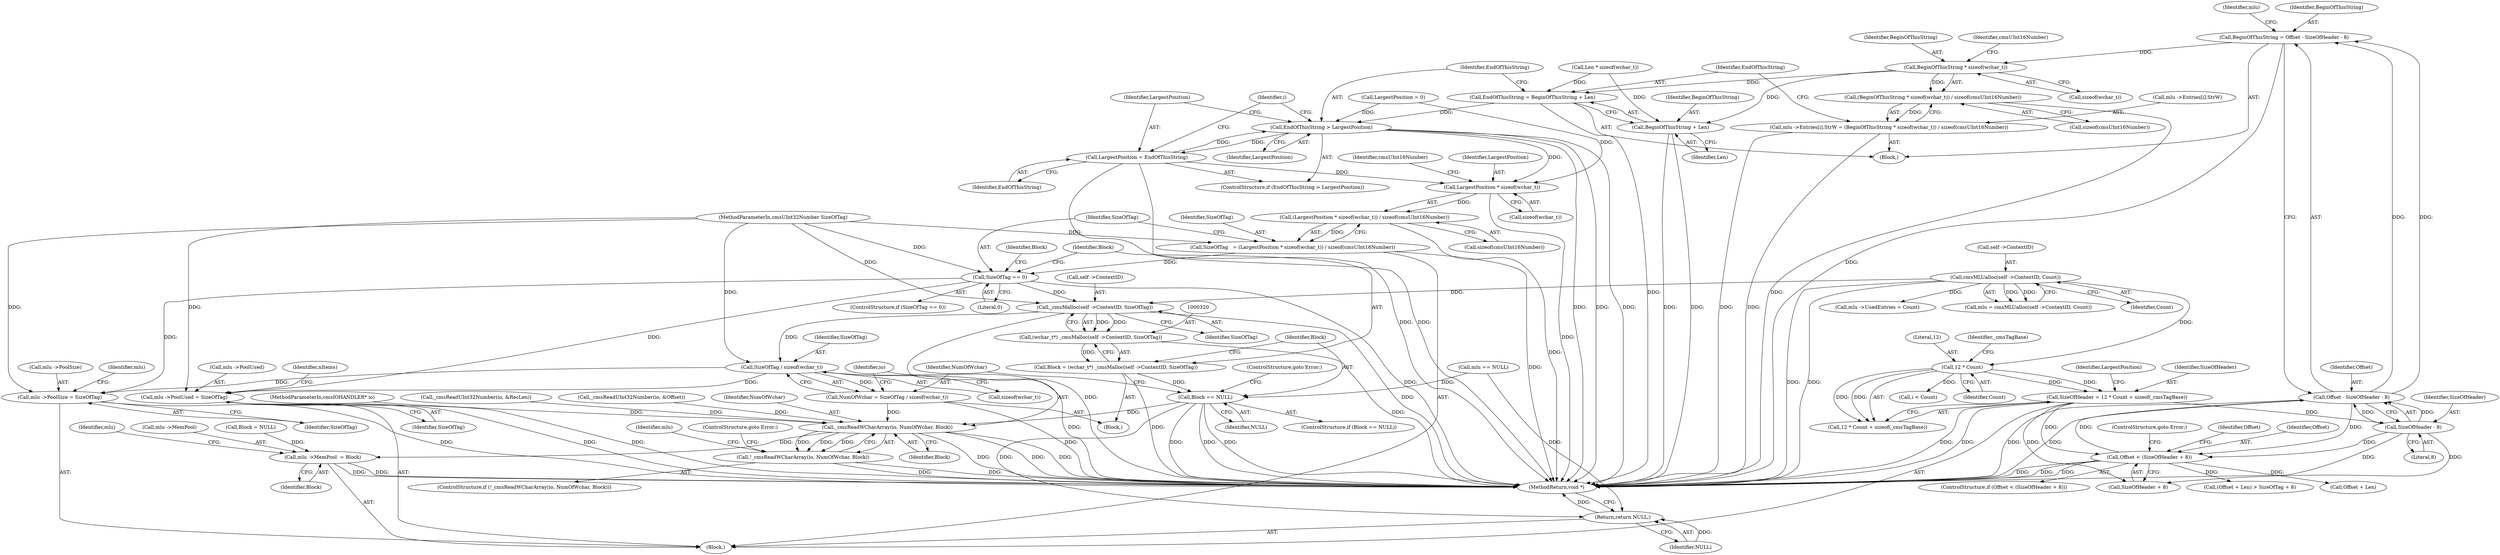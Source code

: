 digraph "0_Little-CMS_5ca71a7bc18b6897ab21d815d15e218e204581e2@API" {
"1000277" [label="(Call,BeginOfThisString * sizeof(wchar_t))"];
"1000246" [label="(Call,BeginOfThisString = Offset - SizeOfHeader - 8)"];
"1000248" [label="(Call,Offset - SizeOfHeader - 8)"];
"1000231" [label="(Call,Offset < (SizeOfHeader + 8))"];
"1000250" [label="(Call,SizeOfHeader - 8)"];
"1000169" [label="(Call,SizeOfHeader = 12 * Count + sizeof(_cmsTagBase))"];
"1000172" [label="(Call,12 * Count)"];
"1000153" [label="(Call,cmsMLUalloc(self ->ContextID, Count))"];
"1000276" [label="(Call,(BeginOfThisString * sizeof(wchar_t)) / sizeof(cmsUInt16Number))"];
"1000268" [label="(Call,mlu ->Entries[i].StrW = (BeginOfThisString * sizeof(wchar_t)) / sizeof(cmsUInt16Number))"];
"1000283" [label="(Call,EndOfThisString = BeginOfThisString + Len)"];
"1000289" [label="(Call,EndOfThisString > LargestPosition)"];
"1000292" [label="(Call,LargestPosition = EndOfThisString)"];
"1000298" [label="(Call,LargestPosition * sizeof(wchar_t))"];
"1000297" [label="(Call,(LargestPosition * sizeof(wchar_t)) / sizeof(cmsUInt16Number))"];
"1000295" [label="(Call,SizeOfTag   = (LargestPosition * sizeof(wchar_t)) / sizeof(cmsUInt16Number))"];
"1000305" [label="(Call,SizeOfTag == 0)"];
"1000321" [label="(Call,_cmsMalloc(self ->ContextID, SizeOfTag))"];
"1000319" [label="(Call,(wchar_t*) _cmsMalloc(self ->ContextID, SizeOfTag))"];
"1000317" [label="(Call,Block = (wchar_t*) _cmsMalloc(self ->ContextID, SizeOfTag))"];
"1000327" [label="(Call,Block == NULL)"];
"1000339" [label="(Call,_cmsReadWCharArray(io, NumOfWchar, Block))"];
"1000338" [label="(Call,!_cmsReadWCharArray(io, NumOfWchar, Block))"];
"1000344" [label="(Call,mlu ->MemPool  = Block)"];
"1000372" [label="(Return,return NULL;)"];
"1000333" [label="(Call,SizeOfTag / sizeof(wchar_t))"];
"1000331" [label="(Call,NumOfWchar = SizeOfTag / sizeof(wchar_t))"];
"1000349" [label="(Call,mlu ->PoolSize = SizeOfTag)"];
"1000354" [label="(Call,mlu ->PoolUsed = SizeOfTag)"];
"1000285" [label="(Call,BeginOfThisString + Len)"];
"1000249" [label="(Identifier,Offset)"];
"1000189" [label="(Block,)"];
"1000326" [label="(ControlStructure,if (Block == NULL))"];
"1000340" [label="(Identifier,io)"];
"1000288" [label="(ControlStructure,if (EndOfThisString > LargestPosition))"];
"1000298" [label="(Call,LargestPosition * sizeof(wchar_t))"];
"1000295" [label="(Call,SizeOfTag   = (LargestPosition * sizeof(wchar_t)) / sizeof(cmsUInt16Number))"];
"1000286" [label="(Identifier,BeginOfThisString)"];
"1000293" [label="(Identifier,LargestPosition)"];
"1000230" [label="(ControlStructure,if (Offset < (SizeOfHeader + 8)))"];
"1000304" [label="(ControlStructure,if (SizeOfTag == 0))"];
"1000176" [label="(Identifier,_cmsTagBase)"];
"1000345" [label="(Call,mlu ->MemPool)"];
"1000330" [label="(ControlStructure,goto Error;)"];
"1000154" [label="(Call,self ->ContextID)"];
"1000104" [label="(MethodParameterIn,cmsUInt32Number SizeOfTag)"];
"1000309" [label="(Call,Block = NULL)"];
"1000153" [label="(Call,cmsMLUalloc(self ->ContextID, Count))"];
"1000188" [label="(Identifier,i)"];
"1000290" [label="(Identifier,EndOfThisString)"];
"1000285" [label="(Call,BeginOfThisString + Len)"];
"1000361" [label="(Identifier,nItems)"];
"1000307" [label="(Literal,0)"];
"1000277" [label="(Call,BeginOfThisString * sizeof(wchar_t))"];
"1000102" [label="(MethodParameterIn,cmsIOHANDLER* io)"];
"1000302" [label="(Call,sizeof(cmsUInt16Number))"];
"1000232" [label="(Identifier,Offset)"];
"1000297" [label="(Call,(LargestPosition * sizeof(wchar_t)) / sizeof(cmsUInt16Number))"];
"1000356" [label="(Identifier,mlu)"];
"1000354" [label="(Call,mlu ->PoolUsed = SizeOfTag)"];
"1000174" [label="(Identifier,Count)"];
"1000236" [label="(ControlStructure,goto Error;)"];
"1000178" [label="(Identifier,LargestPosition)"];
"1000319" [label="(Call,(wchar_t*) _cmsMalloc(self ->ContextID, SizeOfTag))"];
"1000173" [label="(Literal,12)"];
"1000346" [label="(Identifier,mlu)"];
"1000322" [label="(Call,self ->ContextID)"];
"1000349" [label="(Call,mlu ->PoolSize = SizeOfTag)"];
"1000159" [label="(Call,mlu == NULL)"];
"1000246" [label="(Call,BeginOfThisString = Offset - SizeOfHeader - 8)"];
"1000238" [label="(Call,(Offset + Len) > SizeOfTag + 8)"];
"1000231" [label="(Call,Offset < (SizeOfHeader + 8))"];
"1000172" [label="(Call,12 * Count)"];
"1000344" [label="(Call,mlu ->MemPool  = Block)"];
"1000353" [label="(Identifier,SizeOfTag)"];
"1000329" [label="(Identifier,NULL)"];
"1000351" [label="(Identifier,mlu)"];
"1000169" [label="(Call,SizeOfHeader = 12 * Count + sizeof(_cmsTagBase))"];
"1000164" [label="(Call,mlu ->UsedEntries = Count)"];
"1000373" [label="(Identifier,NULL)"];
"1000132" [label="(Call,_cmsReadUInt32Number(io, &RecLen))"];
"1000105" [label="(Block,)"];
"1000292" [label="(Call,LargestPosition = EndOfThisString)"];
"1000268" [label="(Call,mlu ->Entries[i].StrW = (BeginOfThisString * sizeof(wchar_t)) / sizeof(cmsUInt16Number))"];
"1000184" [label="(Call,i < Count)"];
"1000279" [label="(Call,sizeof(wchar_t))"];
"1000355" [label="(Call,mlu ->PoolUsed)"];
"1000332" [label="(Identifier,NumOfWchar)"];
"1000151" [label="(Call,mlu = cmsMLUalloc(self ->ContextID, Count))"];
"1000299" [label="(Identifier,LargestPosition)"];
"1000325" [label="(Identifier,SizeOfTag)"];
"1000240" [label="(Identifier,Offset)"];
"1000276" [label="(Call,(BeginOfThisString * sizeof(wchar_t)) / sizeof(cmsUInt16Number))"];
"1000328" [label="(Identifier,Block)"];
"1000300" [label="(Call,sizeof(wchar_t))"];
"1000342" [label="(Identifier,Block)"];
"1000257" [label="(Identifier,mlu)"];
"1000294" [label="(Identifier,EndOfThisString)"];
"1000335" [label="(Call,sizeof(wchar_t))"];
"1000239" [label="(Call,Offset + Len)"];
"1000310" [label="(Identifier,Block)"];
"1000348" [label="(Identifier,Block)"];
"1000334" [label="(Identifier,SizeOfTag)"];
"1000317" [label="(Call,Block = (wchar_t*) _cmsMalloc(self ->ContextID, SizeOfTag))"];
"1000252" [label="(Literal,8)"];
"1000233" [label="(Call,SizeOfHeader + 8)"];
"1000177" [label="(Call,LargestPosition = 0)"];
"1000296" [label="(Identifier,SizeOfTag)"];
"1000316" [label="(Block,)"];
"1000171" [label="(Call,12 * Count + sizeof(_cmsTagBase))"];
"1000248" [label="(Call,Offset - SizeOfHeader - 8)"];
"1000338" [label="(Call,!_cmsReadWCharArray(io, NumOfWchar, Block))"];
"1000305" [label="(Call,SizeOfTag == 0)"];
"1000327" [label="(Call,Block == NULL)"];
"1000343" [label="(ControlStructure,goto Error;)"];
"1000283" [label="(Call,EndOfThisString = BeginOfThisString + Len)"];
"1000247" [label="(Identifier,BeginOfThisString)"];
"1000170" [label="(Identifier,SizeOfHeader)"];
"1000291" [label="(Identifier,LargestPosition)"];
"1000303" [label="(Identifier,cmsUInt16Number)"];
"1000278" [label="(Identifier,BeginOfThisString)"];
"1000157" [label="(Identifier,Count)"];
"1000251" [label="(Identifier,SizeOfHeader)"];
"1000333" [label="(Call,SizeOfTag / sizeof(wchar_t))"];
"1000225" [label="(Call,_cmsReadUInt32Number(io, &Offset))"];
"1000284" [label="(Identifier,EndOfThisString)"];
"1000262" [label="(Call,Len * sizeof(wchar_t))"];
"1000318" [label="(Identifier,Block)"];
"1000281" [label="(Call,sizeof(cmsUInt16Number))"];
"1000306" [label="(Identifier,SizeOfTag)"];
"1000269" [label="(Call,mlu ->Entries[i].StrW)"];
"1000282" [label="(Identifier,cmsUInt16Number)"];
"1000287" [label="(Identifier,Len)"];
"1000339" [label="(Call,_cmsReadWCharArray(io, NumOfWchar, Block))"];
"1000350" [label="(Call,mlu ->PoolSize)"];
"1000289" [label="(Call,EndOfThisString > LargestPosition)"];
"1000358" [label="(Identifier,SizeOfTag)"];
"1000372" [label="(Return,return NULL;)"];
"1000337" [label="(ControlStructure,if (!_cmsReadWCharArray(io, NumOfWchar, Block)))"];
"1000321" [label="(Call,_cmsMalloc(self ->ContextID, SizeOfTag))"];
"1000341" [label="(Identifier,NumOfWchar)"];
"1000250" [label="(Call,SizeOfHeader - 8)"];
"1000331" [label="(Call,NumOfWchar = SizeOfTag / sizeof(wchar_t))"];
"1000374" [label="(MethodReturn,void *)"];
"1000277" -> "1000276"  [label="AST: "];
"1000277" -> "1000279"  [label="CFG: "];
"1000278" -> "1000277"  [label="AST: "];
"1000279" -> "1000277"  [label="AST: "];
"1000282" -> "1000277"  [label="CFG: "];
"1000277" -> "1000276"  [label="DDG: "];
"1000246" -> "1000277"  [label="DDG: "];
"1000277" -> "1000283"  [label="DDG: "];
"1000277" -> "1000285"  [label="DDG: "];
"1000246" -> "1000189"  [label="AST: "];
"1000246" -> "1000248"  [label="CFG: "];
"1000247" -> "1000246"  [label="AST: "];
"1000248" -> "1000246"  [label="AST: "];
"1000257" -> "1000246"  [label="CFG: "];
"1000246" -> "1000374"  [label="DDG: "];
"1000248" -> "1000246"  [label="DDG: "];
"1000248" -> "1000246"  [label="DDG: "];
"1000248" -> "1000250"  [label="CFG: "];
"1000249" -> "1000248"  [label="AST: "];
"1000250" -> "1000248"  [label="AST: "];
"1000248" -> "1000374"  [label="DDG: "];
"1000248" -> "1000374"  [label="DDG: "];
"1000248" -> "1000231"  [label="DDG: "];
"1000231" -> "1000248"  [label="DDG: "];
"1000250" -> "1000248"  [label="DDG: "];
"1000250" -> "1000248"  [label="DDG: "];
"1000231" -> "1000230"  [label="AST: "];
"1000231" -> "1000233"  [label="CFG: "];
"1000232" -> "1000231"  [label="AST: "];
"1000233" -> "1000231"  [label="AST: "];
"1000236" -> "1000231"  [label="CFG: "];
"1000240" -> "1000231"  [label="CFG: "];
"1000231" -> "1000374"  [label="DDG: "];
"1000231" -> "1000374"  [label="DDG: "];
"1000231" -> "1000374"  [label="DDG: "];
"1000250" -> "1000231"  [label="DDG: "];
"1000169" -> "1000231"  [label="DDG: "];
"1000231" -> "1000238"  [label="DDG: "];
"1000231" -> "1000239"  [label="DDG: "];
"1000250" -> "1000252"  [label="CFG: "];
"1000251" -> "1000250"  [label="AST: "];
"1000252" -> "1000250"  [label="AST: "];
"1000250" -> "1000374"  [label="DDG: "];
"1000250" -> "1000233"  [label="DDG: "];
"1000169" -> "1000250"  [label="DDG: "];
"1000169" -> "1000105"  [label="AST: "];
"1000169" -> "1000171"  [label="CFG: "];
"1000170" -> "1000169"  [label="AST: "];
"1000171" -> "1000169"  [label="AST: "];
"1000178" -> "1000169"  [label="CFG: "];
"1000169" -> "1000374"  [label="DDG: "];
"1000169" -> "1000374"  [label="DDG: "];
"1000172" -> "1000169"  [label="DDG: "];
"1000172" -> "1000169"  [label="DDG: "];
"1000169" -> "1000233"  [label="DDG: "];
"1000172" -> "1000171"  [label="AST: "];
"1000172" -> "1000174"  [label="CFG: "];
"1000173" -> "1000172"  [label="AST: "];
"1000174" -> "1000172"  [label="AST: "];
"1000176" -> "1000172"  [label="CFG: "];
"1000172" -> "1000171"  [label="DDG: "];
"1000172" -> "1000171"  [label="DDG: "];
"1000153" -> "1000172"  [label="DDG: "];
"1000172" -> "1000184"  [label="DDG: "];
"1000153" -> "1000151"  [label="AST: "];
"1000153" -> "1000157"  [label="CFG: "];
"1000154" -> "1000153"  [label="AST: "];
"1000157" -> "1000153"  [label="AST: "];
"1000151" -> "1000153"  [label="CFG: "];
"1000153" -> "1000374"  [label="DDG: "];
"1000153" -> "1000374"  [label="DDG: "];
"1000153" -> "1000151"  [label="DDG: "];
"1000153" -> "1000151"  [label="DDG: "];
"1000153" -> "1000164"  [label="DDG: "];
"1000153" -> "1000321"  [label="DDG: "];
"1000276" -> "1000268"  [label="AST: "];
"1000276" -> "1000281"  [label="CFG: "];
"1000281" -> "1000276"  [label="AST: "];
"1000268" -> "1000276"  [label="CFG: "];
"1000276" -> "1000374"  [label="DDG: "];
"1000276" -> "1000268"  [label="DDG: "];
"1000268" -> "1000189"  [label="AST: "];
"1000269" -> "1000268"  [label="AST: "];
"1000284" -> "1000268"  [label="CFG: "];
"1000268" -> "1000374"  [label="DDG: "];
"1000268" -> "1000374"  [label="DDG: "];
"1000283" -> "1000189"  [label="AST: "];
"1000283" -> "1000285"  [label="CFG: "];
"1000284" -> "1000283"  [label="AST: "];
"1000285" -> "1000283"  [label="AST: "];
"1000290" -> "1000283"  [label="CFG: "];
"1000283" -> "1000374"  [label="DDG: "];
"1000262" -> "1000283"  [label="DDG: "];
"1000283" -> "1000289"  [label="DDG: "];
"1000289" -> "1000288"  [label="AST: "];
"1000289" -> "1000291"  [label="CFG: "];
"1000290" -> "1000289"  [label="AST: "];
"1000291" -> "1000289"  [label="AST: "];
"1000293" -> "1000289"  [label="CFG: "];
"1000188" -> "1000289"  [label="CFG: "];
"1000289" -> "1000374"  [label="DDG: "];
"1000289" -> "1000374"  [label="DDG: "];
"1000289" -> "1000374"  [label="DDG: "];
"1000177" -> "1000289"  [label="DDG: "];
"1000292" -> "1000289"  [label="DDG: "];
"1000289" -> "1000292"  [label="DDG: "];
"1000289" -> "1000298"  [label="DDG: "];
"1000292" -> "1000288"  [label="AST: "];
"1000292" -> "1000294"  [label="CFG: "];
"1000293" -> "1000292"  [label="AST: "];
"1000294" -> "1000292"  [label="AST: "];
"1000188" -> "1000292"  [label="CFG: "];
"1000292" -> "1000374"  [label="DDG: "];
"1000292" -> "1000374"  [label="DDG: "];
"1000292" -> "1000298"  [label="DDG: "];
"1000298" -> "1000297"  [label="AST: "];
"1000298" -> "1000300"  [label="CFG: "];
"1000299" -> "1000298"  [label="AST: "];
"1000300" -> "1000298"  [label="AST: "];
"1000303" -> "1000298"  [label="CFG: "];
"1000298" -> "1000374"  [label="DDG: "];
"1000298" -> "1000297"  [label="DDG: "];
"1000177" -> "1000298"  [label="DDG: "];
"1000297" -> "1000295"  [label="AST: "];
"1000297" -> "1000302"  [label="CFG: "];
"1000302" -> "1000297"  [label="AST: "];
"1000295" -> "1000297"  [label="CFG: "];
"1000297" -> "1000374"  [label="DDG: "];
"1000297" -> "1000295"  [label="DDG: "];
"1000295" -> "1000105"  [label="AST: "];
"1000296" -> "1000295"  [label="AST: "];
"1000306" -> "1000295"  [label="CFG: "];
"1000295" -> "1000374"  [label="DDG: "];
"1000104" -> "1000295"  [label="DDG: "];
"1000295" -> "1000305"  [label="DDG: "];
"1000305" -> "1000304"  [label="AST: "];
"1000305" -> "1000307"  [label="CFG: "];
"1000306" -> "1000305"  [label="AST: "];
"1000307" -> "1000305"  [label="AST: "];
"1000310" -> "1000305"  [label="CFG: "];
"1000318" -> "1000305"  [label="CFG: "];
"1000305" -> "1000374"  [label="DDG: "];
"1000104" -> "1000305"  [label="DDG: "];
"1000305" -> "1000321"  [label="DDG: "];
"1000305" -> "1000349"  [label="DDG: "];
"1000305" -> "1000354"  [label="DDG: "];
"1000321" -> "1000319"  [label="AST: "];
"1000321" -> "1000325"  [label="CFG: "];
"1000322" -> "1000321"  [label="AST: "];
"1000325" -> "1000321"  [label="AST: "];
"1000319" -> "1000321"  [label="CFG: "];
"1000321" -> "1000374"  [label="DDG: "];
"1000321" -> "1000374"  [label="DDG: "];
"1000321" -> "1000319"  [label="DDG: "];
"1000321" -> "1000319"  [label="DDG: "];
"1000104" -> "1000321"  [label="DDG: "];
"1000321" -> "1000333"  [label="DDG: "];
"1000319" -> "1000317"  [label="AST: "];
"1000320" -> "1000319"  [label="AST: "];
"1000317" -> "1000319"  [label="CFG: "];
"1000319" -> "1000374"  [label="DDG: "];
"1000319" -> "1000317"  [label="DDG: "];
"1000317" -> "1000316"  [label="AST: "];
"1000318" -> "1000317"  [label="AST: "];
"1000328" -> "1000317"  [label="CFG: "];
"1000317" -> "1000374"  [label="DDG: "];
"1000317" -> "1000327"  [label="DDG: "];
"1000327" -> "1000326"  [label="AST: "];
"1000327" -> "1000329"  [label="CFG: "];
"1000328" -> "1000327"  [label="AST: "];
"1000329" -> "1000327"  [label="AST: "];
"1000330" -> "1000327"  [label="CFG: "];
"1000332" -> "1000327"  [label="CFG: "];
"1000327" -> "1000374"  [label="DDG: "];
"1000327" -> "1000374"  [label="DDG: "];
"1000327" -> "1000374"  [label="DDG: "];
"1000159" -> "1000327"  [label="DDG: "];
"1000327" -> "1000339"  [label="DDG: "];
"1000327" -> "1000372"  [label="DDG: "];
"1000339" -> "1000338"  [label="AST: "];
"1000339" -> "1000342"  [label="CFG: "];
"1000340" -> "1000339"  [label="AST: "];
"1000341" -> "1000339"  [label="AST: "];
"1000342" -> "1000339"  [label="AST: "];
"1000338" -> "1000339"  [label="CFG: "];
"1000339" -> "1000374"  [label="DDG: "];
"1000339" -> "1000374"  [label="DDG: "];
"1000339" -> "1000374"  [label="DDG: "];
"1000339" -> "1000338"  [label="DDG: "];
"1000339" -> "1000338"  [label="DDG: "];
"1000339" -> "1000338"  [label="DDG: "];
"1000225" -> "1000339"  [label="DDG: "];
"1000132" -> "1000339"  [label="DDG: "];
"1000102" -> "1000339"  [label="DDG: "];
"1000331" -> "1000339"  [label="DDG: "];
"1000339" -> "1000344"  [label="DDG: "];
"1000338" -> "1000337"  [label="AST: "];
"1000343" -> "1000338"  [label="CFG: "];
"1000346" -> "1000338"  [label="CFG: "];
"1000338" -> "1000374"  [label="DDG: "];
"1000338" -> "1000374"  [label="DDG: "];
"1000344" -> "1000105"  [label="AST: "];
"1000344" -> "1000348"  [label="CFG: "];
"1000345" -> "1000344"  [label="AST: "];
"1000348" -> "1000344"  [label="AST: "];
"1000351" -> "1000344"  [label="CFG: "];
"1000344" -> "1000374"  [label="DDG: "];
"1000344" -> "1000374"  [label="DDG: "];
"1000309" -> "1000344"  [label="DDG: "];
"1000372" -> "1000105"  [label="AST: "];
"1000372" -> "1000373"  [label="CFG: "];
"1000373" -> "1000372"  [label="AST: "];
"1000374" -> "1000372"  [label="CFG: "];
"1000372" -> "1000374"  [label="DDG: "];
"1000373" -> "1000372"  [label="DDG: "];
"1000159" -> "1000372"  [label="DDG: "];
"1000333" -> "1000331"  [label="AST: "];
"1000333" -> "1000335"  [label="CFG: "];
"1000334" -> "1000333"  [label="AST: "];
"1000335" -> "1000333"  [label="AST: "];
"1000331" -> "1000333"  [label="CFG: "];
"1000333" -> "1000374"  [label="DDG: "];
"1000333" -> "1000331"  [label="DDG: "];
"1000104" -> "1000333"  [label="DDG: "];
"1000333" -> "1000349"  [label="DDG: "];
"1000333" -> "1000354"  [label="DDG: "];
"1000331" -> "1000316"  [label="AST: "];
"1000332" -> "1000331"  [label="AST: "];
"1000340" -> "1000331"  [label="CFG: "];
"1000331" -> "1000374"  [label="DDG: "];
"1000349" -> "1000105"  [label="AST: "];
"1000349" -> "1000353"  [label="CFG: "];
"1000350" -> "1000349"  [label="AST: "];
"1000353" -> "1000349"  [label="AST: "];
"1000356" -> "1000349"  [label="CFG: "];
"1000349" -> "1000374"  [label="DDG: "];
"1000104" -> "1000349"  [label="DDG: "];
"1000354" -> "1000105"  [label="AST: "];
"1000354" -> "1000358"  [label="CFG: "];
"1000355" -> "1000354"  [label="AST: "];
"1000358" -> "1000354"  [label="AST: "];
"1000361" -> "1000354"  [label="CFG: "];
"1000354" -> "1000374"  [label="DDG: "];
"1000354" -> "1000374"  [label="DDG: "];
"1000104" -> "1000354"  [label="DDG: "];
"1000285" -> "1000287"  [label="CFG: "];
"1000286" -> "1000285"  [label="AST: "];
"1000287" -> "1000285"  [label="AST: "];
"1000285" -> "1000374"  [label="DDG: "];
"1000285" -> "1000374"  [label="DDG: "];
"1000262" -> "1000285"  [label="DDG: "];
}
